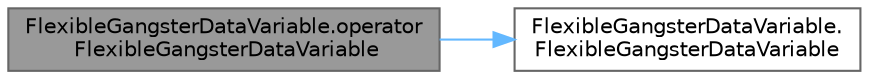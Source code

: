 digraph "FlexibleGangsterDataVariable.operator FlexibleGangsterDataVariable"
{
 // LATEX_PDF_SIZE
  bgcolor="transparent";
  edge [fontname=Helvetica,fontsize=10,labelfontname=Helvetica,labelfontsize=10];
  node [fontname=Helvetica,fontsize=10,shape=box,height=0.2,width=0.4];
  rankdir="LR";
  Node1 [id="Node000001",label="FlexibleGangsterDataVariable.operator\l FlexibleGangsterDataVariable",height=0.2,width=0.4,color="gray40", fillcolor="grey60", style="filled", fontcolor="black",tooltip=" "];
  Node1 -> Node2 [id="edge1_Node000001_Node000002",color="steelblue1",style="solid",tooltip=" "];
  Node2 [id="Node000002",label="FlexibleGangsterDataVariable.\lFlexibleGangsterDataVariable",height=0.2,width=0.4,color="grey40", fillcolor="white", style="filled",URL="$class_flexible_gangster_data_variable.html#ac328f450fd448e36b59823440a851777",tooltip=" "];
}
